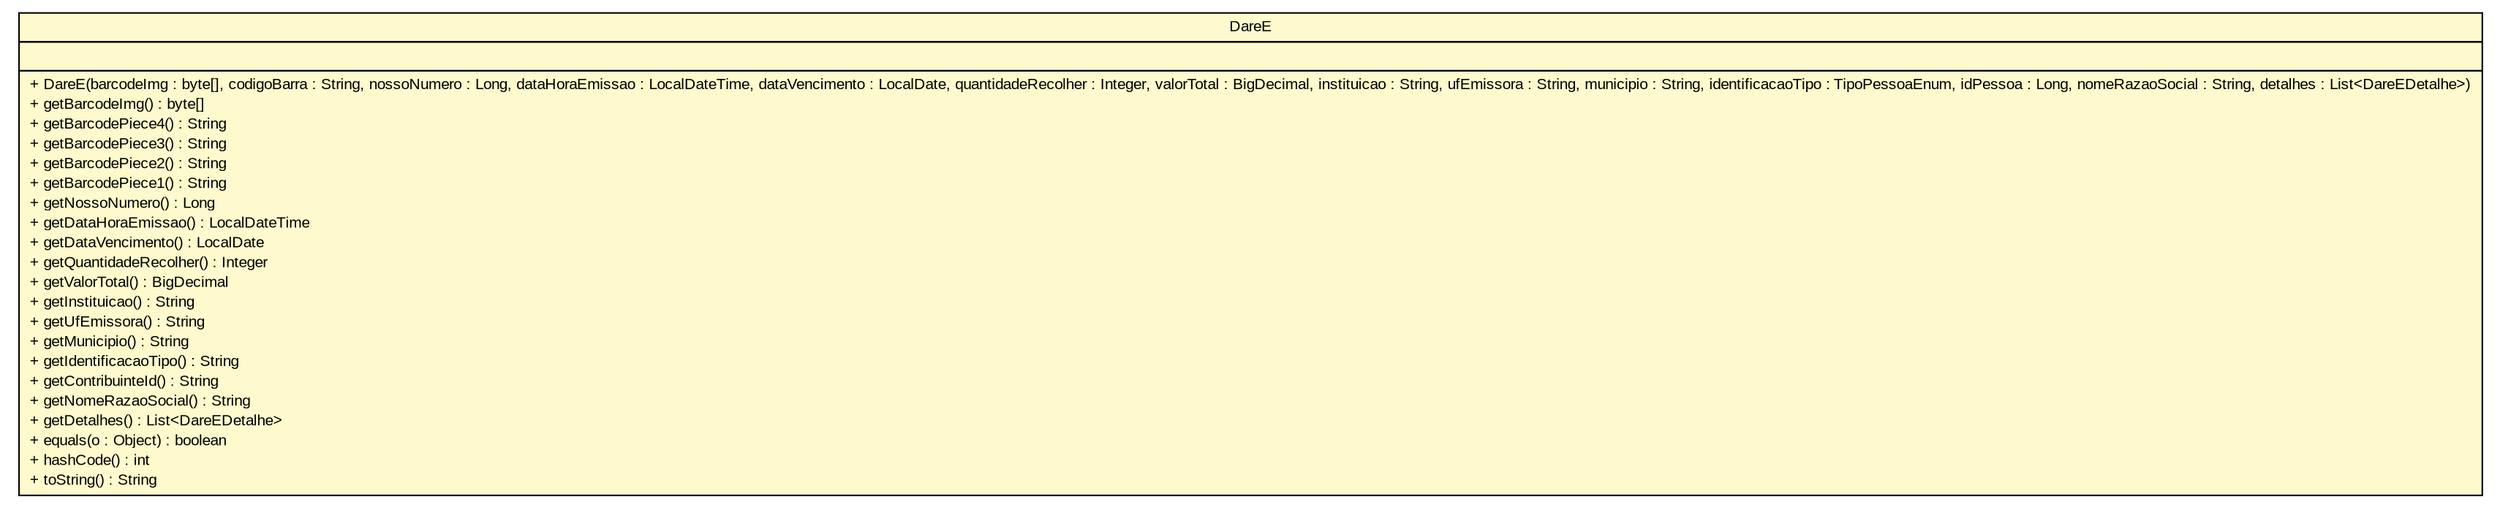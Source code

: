 #!/usr/local/bin/dot
#
# Class diagram 
# Generated by UMLGraph version R5_6 (http://www.umlgraph.org/)
#

digraph G {
	edge [fontname="arial",fontsize=10,labelfontname="arial",labelfontsize=10];
	node [fontname="arial",fontsize=10,shape=plaintext];
	nodesep=0.25;
	ranksep=0.5;
	// br.gov.to.sefaz.arr.processamento.service.domain.DareE
	c64285 [label=<<table title="br.gov.to.sefaz.arr.processamento.service.domain.DareE" border="0" cellborder="1" cellspacing="0" cellpadding="2" port="p" bgcolor="lemonChiffon" href="./DareE.html">
		<tr><td><table border="0" cellspacing="0" cellpadding="1">
<tr><td align="center" balign="center"> DareE </td></tr>
		</table></td></tr>
		<tr><td><table border="0" cellspacing="0" cellpadding="1">
<tr><td align="left" balign="left">  </td></tr>
		</table></td></tr>
		<tr><td><table border="0" cellspacing="0" cellpadding="1">
<tr><td align="left" balign="left"> + DareE(barcodeImg : byte[], codigoBarra : String, nossoNumero : Long, dataHoraEmissao : LocalDateTime, dataVencimento : LocalDate, quantidadeRecolher : Integer, valorTotal : BigDecimal, instituicao : String, ufEmissora : String, municipio : String, identificacaoTipo : TipoPessoaEnum, idPessoa : Long, nomeRazaoSocial : String, detalhes : List&lt;DareEDetalhe&gt;) </td></tr>
<tr><td align="left" balign="left"> + getBarcodeImg() : byte[] </td></tr>
<tr><td align="left" balign="left"> + getBarcodePiece4() : String </td></tr>
<tr><td align="left" balign="left"> + getBarcodePiece3() : String </td></tr>
<tr><td align="left" balign="left"> + getBarcodePiece2() : String </td></tr>
<tr><td align="left" balign="left"> + getBarcodePiece1() : String </td></tr>
<tr><td align="left" balign="left"> + getNossoNumero() : Long </td></tr>
<tr><td align="left" balign="left"> + getDataHoraEmissao() : LocalDateTime </td></tr>
<tr><td align="left" balign="left"> + getDataVencimento() : LocalDate </td></tr>
<tr><td align="left" balign="left"> + getQuantidadeRecolher() : Integer </td></tr>
<tr><td align="left" balign="left"> + getValorTotal() : BigDecimal </td></tr>
<tr><td align="left" balign="left"> + getInstituicao() : String </td></tr>
<tr><td align="left" balign="left"> + getUfEmissora() : String </td></tr>
<tr><td align="left" balign="left"> + getMunicipio() : String </td></tr>
<tr><td align="left" balign="left"> + getIdentificacaoTipo() : String </td></tr>
<tr><td align="left" balign="left"> + getContribuinteId() : String </td></tr>
<tr><td align="left" balign="left"> + getNomeRazaoSocial() : String </td></tr>
<tr><td align="left" balign="left"> + getDetalhes() : List&lt;DareEDetalhe&gt; </td></tr>
<tr><td align="left" balign="left"> + equals(o : Object) : boolean </td></tr>
<tr><td align="left" balign="left"> + hashCode() : int </td></tr>
<tr><td align="left" balign="left"> + toString() : String </td></tr>
		</table></td></tr>
		</table>>, URL="./DareE.html", fontname="arial", fontcolor="black", fontsize=10.0];
}

